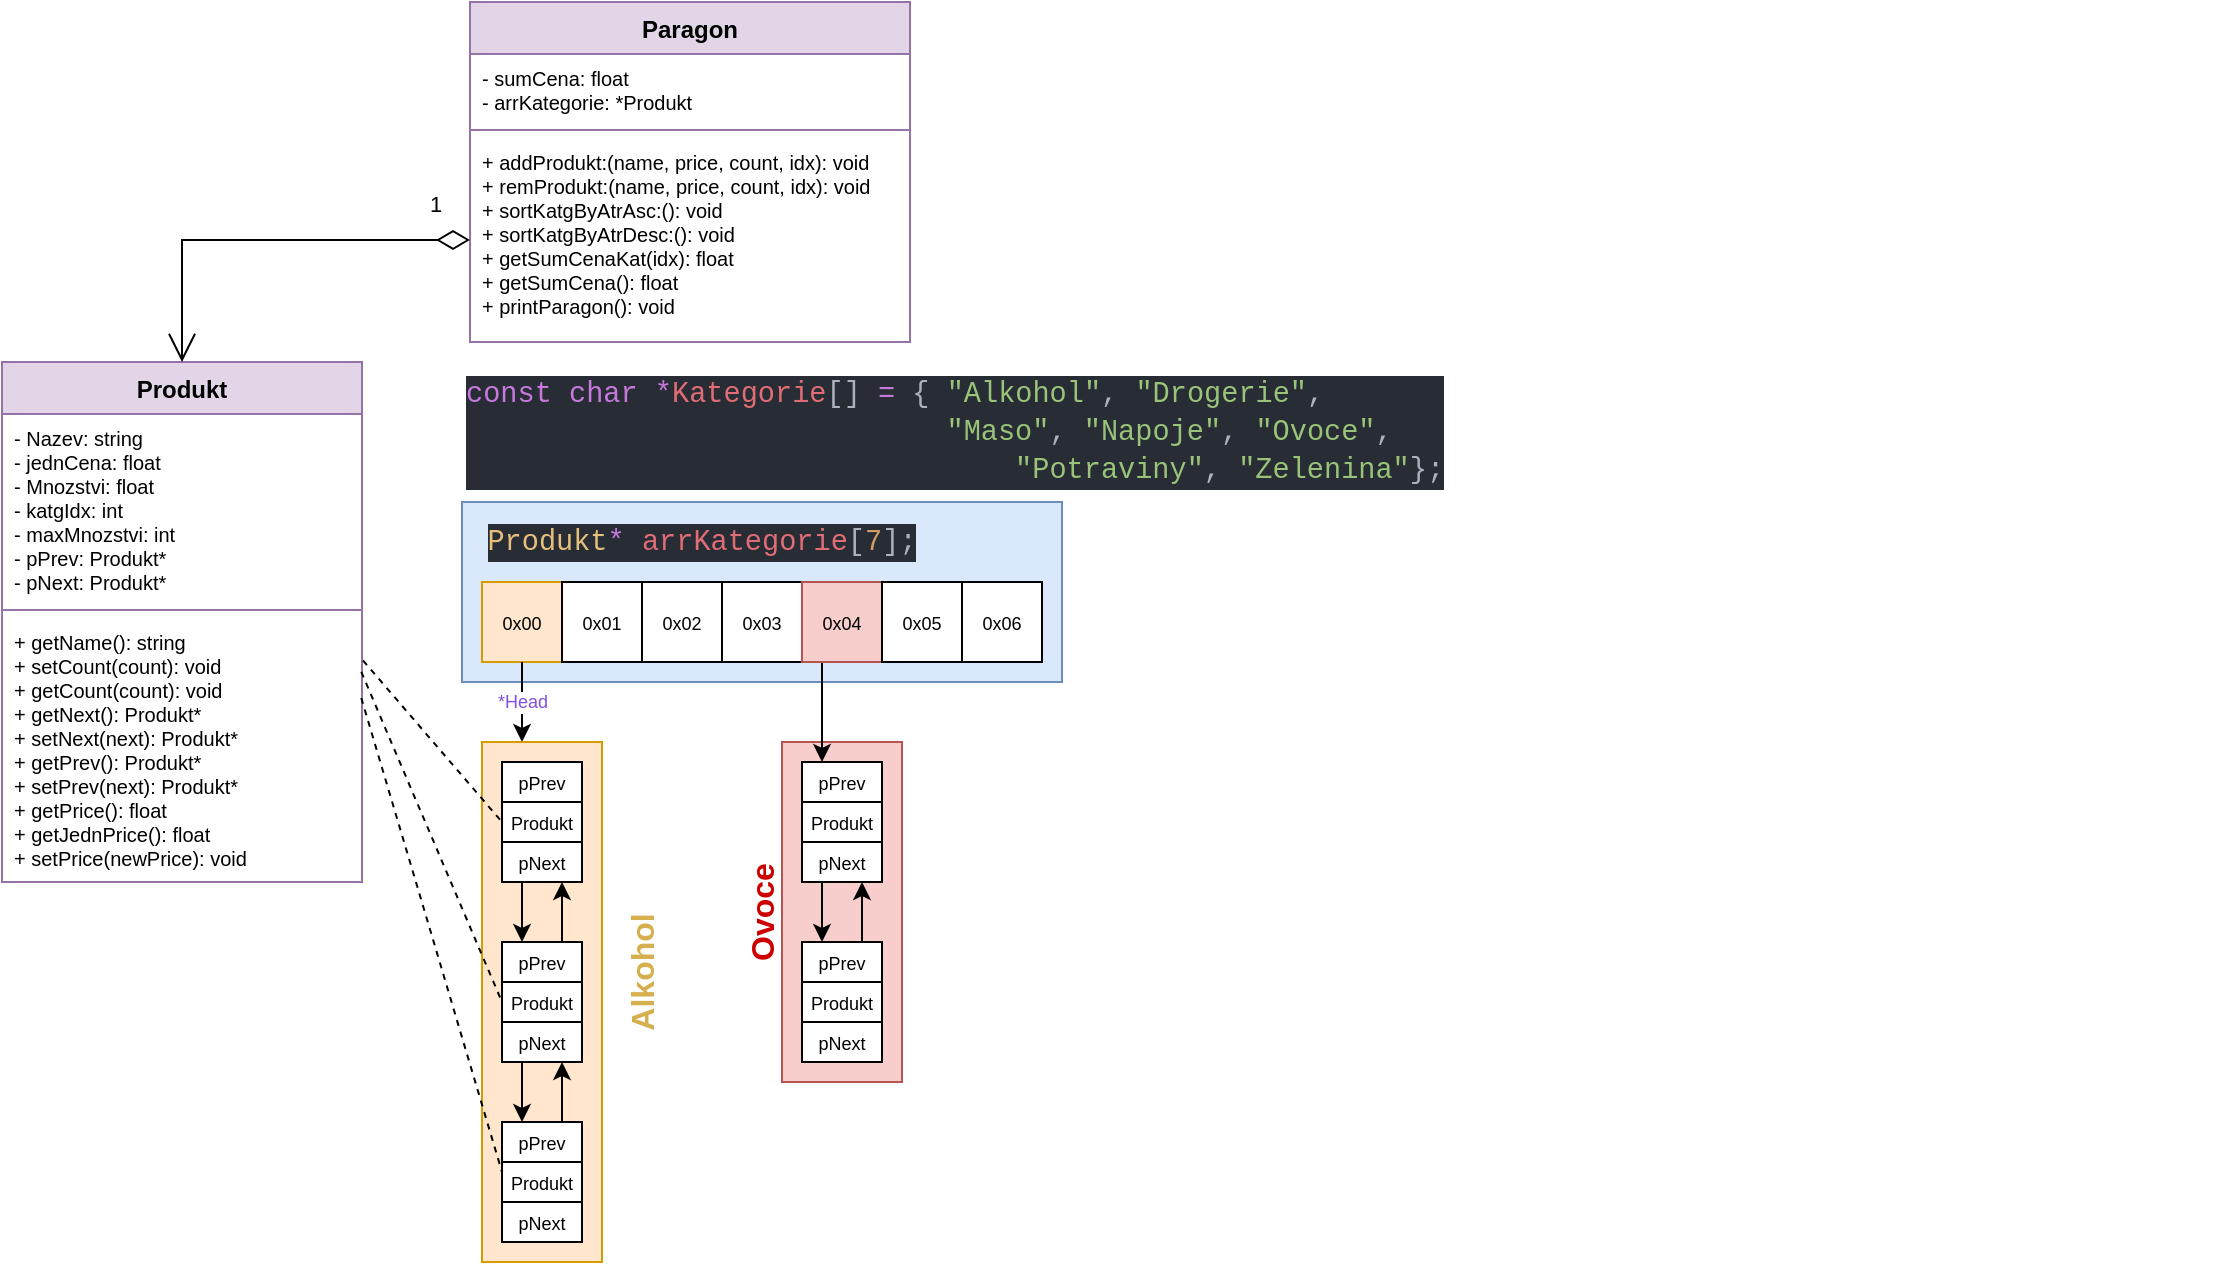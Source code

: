 <mxfile version="20.6.1" type="device"><diagram id="w1BpRzVjmXQjuApl746w" name="Stránka-1"><mxGraphModel dx="2012" dy="655" grid="1" gridSize="10" guides="1" tooltips="1" connect="1" arrows="1" fold="1" page="1" pageScale="1" pageWidth="827" pageHeight="1169" math="0" shadow="0"><root><mxCell id="0"/><mxCell id="1" parent="0"/><mxCell id="PmZrzllTRT7rCiJc2_XU-64" value="" style="rounded=0;whiteSpace=wrap;html=1;fontSize=9;fillColor=#f8cecc;strokeColor=#b85450;" parent="1" vertex="1"><mxGeometry x="350" y="400" width="60" height="170" as="geometry"/></mxCell><mxCell id="PmZrzllTRT7rCiJc2_XU-12" value="" style="rounded=0;whiteSpace=wrap;html=1;fillColor=#dae8fc;strokeColor=#6c8ebf;" parent="1" vertex="1"><mxGeometry x="190" y="280" width="300" height="90" as="geometry"/></mxCell><mxCell id="PmZrzllTRT7rCiJc2_XU-5" value="&lt;font style=&quot;font-size: 9px;&quot;&gt;0x00&lt;/font&gt;" style="rounded=0;whiteSpace=wrap;html=1;fillColor=#ffe6cc;strokeColor=#d79b00;" parent="1" vertex="1"><mxGeometry x="200" y="320" width="40" height="40" as="geometry"/></mxCell><mxCell id="PmZrzllTRT7rCiJc2_XU-13" value="&lt;div style=&quot;color: rgb(171, 178, 191); background-color: rgb(40, 44, 52); font-family: &amp;quot;CaskaydiaCove NF&amp;quot;, Consolas, &amp;quot;Courier New&amp;quot;, monospace; font-size: 14.3px; line-height: 19px;&quot;&gt;&lt;span style=&quot;color: #e5c07b;&quot;&gt;Produkt&lt;/span&gt;&lt;span style=&quot;color: #c678dd;&quot;&gt;*&lt;/span&gt; &lt;span style=&quot;color: #e06c75;&quot;&gt;arrKategorie&lt;/span&gt;[&lt;span style=&quot;color: #d19a66;&quot;&gt;7&lt;/span&gt;];&lt;/div&gt;" style="text;html=1;strokeColor=none;fillColor=none;align=center;verticalAlign=middle;whiteSpace=wrap;rounded=0;fontSize=9;" parent="1" vertex="1"><mxGeometry x="160" y="290" width="300" height="20" as="geometry"/></mxCell><mxCell id="PmZrzllTRT7rCiJc2_XU-14" value="&lt;font style=&quot;font-size: 9px;&quot;&gt;0x01&lt;/font&gt;" style="rounded=0;whiteSpace=wrap;html=1;" parent="1" vertex="1"><mxGeometry x="240" y="320" width="40" height="40" as="geometry"/></mxCell><mxCell id="PmZrzllTRT7rCiJc2_XU-15" value="&lt;font style=&quot;font-size: 9px;&quot;&gt;0x02&lt;/font&gt;" style="rounded=0;whiteSpace=wrap;html=1;" parent="1" vertex="1"><mxGeometry x="280" y="320" width="40" height="40" as="geometry"/></mxCell><mxCell id="PmZrzllTRT7rCiJc2_XU-16" value="&lt;font style=&quot;font-size: 9px;&quot;&gt;0x03&lt;/font&gt;" style="rounded=0;whiteSpace=wrap;html=1;" parent="1" vertex="1"><mxGeometry x="320" y="320" width="40" height="40" as="geometry"/></mxCell><mxCell id="PmZrzllTRT7rCiJc2_XU-61" style="edgeStyle=orthogonalEdgeStyle;rounded=0;orthogonalLoop=1;jettySize=auto;html=1;entryX=0.25;entryY=0;entryDx=0;entryDy=0;fontSize=9;fontColor=#8250df;exitX=0.25;exitY=1;exitDx=0;exitDy=0;" parent="1" source="PmZrzllTRT7rCiJc2_XU-17" target="PmZrzllTRT7rCiJc2_XU-48" edge="1"><mxGeometry relative="1" as="geometry"/></mxCell><mxCell id="PmZrzllTRT7rCiJc2_XU-17" value="&lt;font style=&quot;font-size: 9px;&quot;&gt;0x04&lt;/font&gt;" style="rounded=0;whiteSpace=wrap;html=1;fillColor=#f8cecc;strokeColor=#b85450;" parent="1" vertex="1"><mxGeometry x="360" y="320" width="40" height="40" as="geometry"/></mxCell><mxCell id="PmZrzllTRT7rCiJc2_XU-18" value="&lt;font style=&quot;font-size: 9px;&quot;&gt;0x05&lt;/font&gt;" style="rounded=0;whiteSpace=wrap;html=1;" parent="1" vertex="1"><mxGeometry x="400" y="320" width="40" height="40" as="geometry"/></mxCell><mxCell id="PmZrzllTRT7rCiJc2_XU-19" value="&lt;font style=&quot;font-size: 9px;&quot;&gt;0x06&lt;/font&gt;" style="rounded=0;whiteSpace=wrap;html=1;" parent="1" vertex="1"><mxGeometry x="440" y="320" width="40" height="40" as="geometry"/></mxCell><mxCell id="PmZrzllTRT7rCiJc2_XU-43" value="" style="endArrow=classic;html=1;rounded=0;fontSize=9;fontColor=#8250df;exitX=0.5;exitY=1;exitDx=0;exitDy=0;entryX=0.5;entryY=0;entryDx=0;entryDy=0;" parent="1" source="PmZrzllTRT7rCiJc2_XU-5" edge="1"><mxGeometry relative="1" as="geometry"><mxPoint x="210" y="510" as="sourcePoint"/><mxPoint x="220" y="400.0" as="targetPoint"/></mxGeometry></mxCell><mxCell id="PmZrzllTRT7rCiJc2_XU-44" value="*Head" style="edgeLabel;resizable=0;html=1;align=center;verticalAlign=middle;fontSize=9;fontColor=#8250df;" parent="PmZrzllTRT7rCiJc2_XU-43" connectable="0" vertex="1"><mxGeometry relative="1" as="geometry"/></mxCell><mxCell id="PmZrzllTRT7rCiJc2_XU-45" value="&lt;font style=&quot;font-size: 9px;&quot;&gt;Produkt&lt;/font&gt;" style="rounded=0;whiteSpace=wrap;html=1;" parent="1" vertex="1"><mxGeometry x="360" y="430" width="40" height="20" as="geometry"/></mxCell><mxCell id="PmZrzllTRT7rCiJc2_XU-46" style="edgeStyle=orthogonalEdgeStyle;rounded=0;orthogonalLoop=1;jettySize=auto;html=1;exitX=0.5;exitY=1;exitDx=0;exitDy=0;fontSize=9;fontColor=#8250df;" parent="1" source="PmZrzllTRT7rCiJc2_XU-45" target="PmZrzllTRT7rCiJc2_XU-45" edge="1"><mxGeometry relative="1" as="geometry"/></mxCell><mxCell id="PmZrzllTRT7rCiJc2_XU-55" style="edgeStyle=orthogonalEdgeStyle;rounded=0;orthogonalLoop=1;jettySize=auto;html=1;entryX=0.25;entryY=0;entryDx=0;entryDy=0;fontSize=9;fontColor=#8250df;exitX=0.25;exitY=1;exitDx=0;exitDy=0;" parent="1" source="PmZrzllTRT7rCiJc2_XU-47" target="PmZrzllTRT7rCiJc2_XU-52" edge="1"><mxGeometry relative="1" as="geometry"/></mxCell><mxCell id="PmZrzllTRT7rCiJc2_XU-47" value="&lt;font style=&quot;font-size: 9px;&quot;&gt;pNext&lt;/font&gt;" style="rounded=0;whiteSpace=wrap;html=1;" parent="1" vertex="1"><mxGeometry x="360" y="450" width="40" height="20" as="geometry"/></mxCell><mxCell id="PmZrzllTRT7rCiJc2_XU-48" value="&lt;font style=&quot;font-size: 9px;&quot;&gt;pPrev&lt;/font&gt;" style="rounded=0;whiteSpace=wrap;html=1;" parent="1" vertex="1"><mxGeometry x="360" y="410" width="40" height="20" as="geometry"/></mxCell><mxCell id="PmZrzllTRT7rCiJc2_XU-49" value="&lt;font style=&quot;font-size: 9px;&quot;&gt;Produkt&lt;/font&gt;" style="rounded=0;whiteSpace=wrap;html=1;" parent="1" vertex="1"><mxGeometry x="360" y="520" width="40" height="20" as="geometry"/></mxCell><mxCell id="PmZrzllTRT7rCiJc2_XU-50" style="edgeStyle=orthogonalEdgeStyle;rounded=0;orthogonalLoop=1;jettySize=auto;html=1;exitX=0.5;exitY=1;exitDx=0;exitDy=0;fontSize=9;fontColor=#8250df;" parent="1" source="PmZrzllTRT7rCiJc2_XU-49" target="PmZrzllTRT7rCiJc2_XU-49" edge="1"><mxGeometry relative="1" as="geometry"/></mxCell><mxCell id="PmZrzllTRT7rCiJc2_XU-51" value="&lt;font style=&quot;font-size: 9px;&quot;&gt;pNext&lt;/font&gt;" style="rounded=0;whiteSpace=wrap;html=1;" parent="1" vertex="1"><mxGeometry x="360" y="540" width="40" height="20" as="geometry"/></mxCell><mxCell id="PmZrzllTRT7rCiJc2_XU-56" style="edgeStyle=orthogonalEdgeStyle;rounded=0;orthogonalLoop=1;jettySize=auto;html=1;entryX=0.75;entryY=1;entryDx=0;entryDy=0;fontSize=9;fontColor=#8250df;exitX=0.75;exitY=0;exitDx=0;exitDy=0;" parent="1" source="PmZrzllTRT7rCiJc2_XU-52" target="PmZrzllTRT7rCiJc2_XU-47" edge="1"><mxGeometry relative="1" as="geometry"/></mxCell><mxCell id="PmZrzllTRT7rCiJc2_XU-52" value="&lt;font style=&quot;font-size: 9px;&quot;&gt;pPrev&lt;/font&gt;" style="rounded=0;whiteSpace=wrap;html=1;" parent="1" vertex="1"><mxGeometry x="360" y="500" width="40" height="20" as="geometry"/></mxCell><mxCell id="WIv5ynK2gD3QLk-U7zDh-7" value="Produkt" style="swimlane;fontStyle=1;align=center;verticalAlign=top;childLayout=stackLayout;horizontal=1;startSize=26;horizontalStack=0;resizeParent=1;resizeParentMax=0;resizeLast=0;collapsible=1;marginBottom=0;fillColor=#e1d5e7;strokeColor=#9673a6;" parent="1" vertex="1"><mxGeometry x="-40" y="210" width="180" height="260" as="geometry"/></mxCell><mxCell id="WIv5ynK2gD3QLk-U7zDh-8" value="- Nazev: string&#10;- jednCena: float&#10;- Mnozstvi: float&#10;- katgIdx: int&#10;- maxMnozstvi: int&#10;- pPrev: Produkt*&#10;- pNext: Produkt*" style="text;strokeColor=none;fillColor=none;align=left;verticalAlign=top;spacingLeft=4;spacingRight=4;overflow=hidden;rotatable=0;points=[[0,0.5],[1,0.5]];portConstraint=eastwest;fontSize=10;" parent="WIv5ynK2gD3QLk-U7zDh-7" vertex="1"><mxGeometry y="26" width="180" height="94" as="geometry"/></mxCell><mxCell id="WIv5ynK2gD3QLk-U7zDh-9" value="" style="line;strokeWidth=1;fillColor=none;align=left;verticalAlign=middle;spacingTop=-1;spacingLeft=3;spacingRight=3;rotatable=0;labelPosition=right;points=[];portConstraint=eastwest;strokeColor=inherit;" parent="WIv5ynK2gD3QLk-U7zDh-7" vertex="1"><mxGeometry y="120" width="180" height="8" as="geometry"/></mxCell><mxCell id="WIv5ynK2gD3QLk-U7zDh-10" value="+ getName(): string&#10;+ setCount(count): void&#10;+ getCount(count): void&#10;+ getNext(): Produkt*&#10;+ setNext(next): Produkt*&#10;+ getPrev(): Produkt*&#10;+ setPrev(next): Produkt*&#10;+ getPrice(): float&#10;+ getJednPrice(): float&#10;+ setPrice(newPrice): void" style="text;strokeColor=none;fillColor=none;align=left;verticalAlign=top;spacingLeft=4;spacingRight=4;overflow=hidden;rotatable=0;points=[[0,0.5],[1,0.5]];portConstraint=eastwest;fontSize=10;" parent="WIv5ynK2gD3QLk-U7zDh-7" vertex="1"><mxGeometry y="128" width="180" height="132" as="geometry"/></mxCell><mxCell id="WIv5ynK2gD3QLk-U7zDh-11" value="Paragon" style="swimlane;fontStyle=1;align=center;verticalAlign=top;childLayout=stackLayout;horizontal=1;startSize=26;horizontalStack=0;resizeParent=1;resizeParentMax=0;resizeLast=0;collapsible=1;marginBottom=0;fillColor=#e1d5e7;strokeColor=#9673a6;" parent="1" vertex="1"><mxGeometry x="194" y="30" width="220" height="170" as="geometry"/></mxCell><mxCell id="WIv5ynK2gD3QLk-U7zDh-12" value="- sumCena: float&#10;- arrKategorie: *Produkt" style="text;strokeColor=none;fillColor=none;align=left;verticalAlign=top;spacingLeft=4;spacingRight=4;overflow=hidden;rotatable=0;points=[[0,0.5],[1,0.5]];portConstraint=eastwest;fontSize=10;" parent="WIv5ynK2gD3QLk-U7zDh-11" vertex="1"><mxGeometry y="26" width="220" height="34" as="geometry"/></mxCell><mxCell id="WIv5ynK2gD3QLk-U7zDh-13" value="" style="line;strokeWidth=1;fillColor=none;align=left;verticalAlign=middle;spacingTop=-1;spacingLeft=3;spacingRight=3;rotatable=0;labelPosition=right;points=[];portConstraint=eastwest;strokeColor=inherit;" parent="WIv5ynK2gD3QLk-U7zDh-11" vertex="1"><mxGeometry y="60" width="220" height="8" as="geometry"/></mxCell><mxCell id="WIv5ynK2gD3QLk-U7zDh-14" value="+ addProdukt:(name, price, count, idx): void&#10;+ remProdukt:(name, price, count, idx): void&#10;+ sortKatgByAtrAsc:(): void&#10;+ sortKatgByAtrDesc:(): void&#10;+ getSumCenaKat(idx): float&#10;+ getSumCena(): float&#10;+ printParagon(): void" style="text;strokeColor=none;fillColor=none;align=left;verticalAlign=top;spacingLeft=4;spacingRight=4;overflow=hidden;rotatable=0;points=[[0,0.5],[1,0.5]];portConstraint=eastwest;fontSize=10;" parent="WIv5ynK2gD3QLk-U7zDh-11" vertex="1"><mxGeometry y="68" width="220" height="102" as="geometry"/></mxCell><mxCell id="LmmyOls-eoVd1P4K7I83-13" value="" style="rounded=0;whiteSpace=wrap;html=1;fontSize=9;fillColor=#ffe6cc;strokeColor=#d79b00;" parent="1" vertex="1"><mxGeometry x="200" y="400" width="60" height="260" as="geometry"/></mxCell><mxCell id="LmmyOls-eoVd1P4K7I83-14" value="&lt;font style=&quot;font-size: 9px;&quot;&gt;Produkt&lt;/font&gt;" style="rounded=0;whiteSpace=wrap;html=1;" parent="1" vertex="1"><mxGeometry x="210" y="430" width="40" height="20" as="geometry"/></mxCell><mxCell id="LmmyOls-eoVd1P4K7I83-15" style="edgeStyle=orthogonalEdgeStyle;rounded=0;orthogonalLoop=1;jettySize=auto;html=1;exitX=0.5;exitY=1;exitDx=0;exitDy=0;fontSize=9;fontColor=#8250df;" parent="1" source="LmmyOls-eoVd1P4K7I83-14" target="LmmyOls-eoVd1P4K7I83-14" edge="1"><mxGeometry relative="1" as="geometry"/></mxCell><mxCell id="LmmyOls-eoVd1P4K7I83-16" style="edgeStyle=orthogonalEdgeStyle;rounded=0;orthogonalLoop=1;jettySize=auto;html=1;entryX=0.25;entryY=0;entryDx=0;entryDy=0;fontSize=9;fontColor=#8250df;exitX=0.25;exitY=1;exitDx=0;exitDy=0;" parent="1" source="LmmyOls-eoVd1P4K7I83-17" target="LmmyOls-eoVd1P4K7I83-23" edge="1"><mxGeometry relative="1" as="geometry"/></mxCell><mxCell id="LmmyOls-eoVd1P4K7I83-17" value="&lt;font style=&quot;font-size: 9px;&quot;&gt;pNext&lt;/font&gt;" style="rounded=0;whiteSpace=wrap;html=1;" parent="1" vertex="1"><mxGeometry x="210" y="450" width="40" height="20" as="geometry"/></mxCell><mxCell id="LmmyOls-eoVd1P4K7I83-18" value="&lt;font style=&quot;font-size: 9px;&quot;&gt;pPrev&lt;/font&gt;" style="rounded=0;whiteSpace=wrap;html=1;" parent="1" vertex="1"><mxGeometry x="210" y="410" width="40" height="20" as="geometry"/></mxCell><mxCell id="LmmyOls-eoVd1P4K7I83-19" value="&lt;font style=&quot;font-size: 9px;&quot;&gt;Produkt&lt;/font&gt;" style="rounded=0;whiteSpace=wrap;html=1;" parent="1" vertex="1"><mxGeometry x="210" y="520" width="40" height="20" as="geometry"/></mxCell><mxCell id="LmmyOls-eoVd1P4K7I83-20" style="edgeStyle=orthogonalEdgeStyle;rounded=0;orthogonalLoop=1;jettySize=auto;html=1;exitX=0.5;exitY=1;exitDx=0;exitDy=0;fontSize=9;fontColor=#8250df;" parent="1" source="LmmyOls-eoVd1P4K7I83-19" target="LmmyOls-eoVd1P4K7I83-19" edge="1"><mxGeometry relative="1" as="geometry"/></mxCell><mxCell id="LmmyOls-eoVd1P4K7I83-21" value="&lt;font style=&quot;font-size: 9px;&quot;&gt;pNext&lt;/font&gt;" style="rounded=0;whiteSpace=wrap;html=1;" parent="1" vertex="1"><mxGeometry x="210" y="540" width="40" height="20" as="geometry"/></mxCell><mxCell id="LmmyOls-eoVd1P4K7I83-22" style="edgeStyle=orthogonalEdgeStyle;rounded=0;orthogonalLoop=1;jettySize=auto;html=1;entryX=0.75;entryY=1;entryDx=0;entryDy=0;fontSize=9;fontColor=#8250df;exitX=0.75;exitY=0;exitDx=0;exitDy=0;" parent="1" source="LmmyOls-eoVd1P4K7I83-23" target="LmmyOls-eoVd1P4K7I83-17" edge="1"><mxGeometry relative="1" as="geometry"/></mxCell><mxCell id="LmmyOls-eoVd1P4K7I83-23" value="&lt;font style=&quot;font-size: 9px;&quot;&gt;pPrev&lt;/font&gt;" style="rounded=0;whiteSpace=wrap;html=1;" parent="1" vertex="1"><mxGeometry x="210" y="500" width="40" height="20" as="geometry"/></mxCell><mxCell id="LmmyOls-eoVd1P4K7I83-24" style="edgeStyle=orthogonalEdgeStyle;rounded=0;orthogonalLoop=1;jettySize=auto;html=1;entryX=0.25;entryY=0;entryDx=0;entryDy=0;fontSize=9;fontColor=#8250df;exitX=0.25;exitY=1;exitDx=0;exitDy=0;" parent="1" target="LmmyOls-eoVd1P4K7I83-29" edge="1"><mxGeometry relative="1" as="geometry"><mxPoint x="220" y="560.0" as="sourcePoint"/></mxGeometry></mxCell><mxCell id="LmmyOls-eoVd1P4K7I83-25" value="&lt;font style=&quot;font-size: 9px;&quot;&gt;Produkt&lt;/font&gt;" style="rounded=0;whiteSpace=wrap;html=1;" parent="1" vertex="1"><mxGeometry x="210" y="610" width="40" height="20" as="geometry"/></mxCell><mxCell id="LmmyOls-eoVd1P4K7I83-26" style="edgeStyle=orthogonalEdgeStyle;rounded=0;orthogonalLoop=1;jettySize=auto;html=1;exitX=0.5;exitY=1;exitDx=0;exitDy=0;fontSize=9;fontColor=#8250df;" parent="1" source="LmmyOls-eoVd1P4K7I83-25" target="LmmyOls-eoVd1P4K7I83-25" edge="1"><mxGeometry relative="1" as="geometry"/></mxCell><mxCell id="LmmyOls-eoVd1P4K7I83-27" value="&lt;font style=&quot;font-size: 9px;&quot;&gt;pNext&lt;/font&gt;" style="rounded=0;whiteSpace=wrap;html=1;" parent="1" vertex="1"><mxGeometry x="210" y="630" width="40" height="20" as="geometry"/></mxCell><mxCell id="LmmyOls-eoVd1P4K7I83-28" style="edgeStyle=orthogonalEdgeStyle;rounded=0;orthogonalLoop=1;jettySize=auto;html=1;entryX=0.75;entryY=1;entryDx=0;entryDy=0;fontSize=9;fontColor=#8250df;exitX=0.75;exitY=0;exitDx=0;exitDy=0;" parent="1" source="LmmyOls-eoVd1P4K7I83-29" edge="1"><mxGeometry relative="1" as="geometry"><mxPoint x="240" y="560.0" as="targetPoint"/></mxGeometry></mxCell><mxCell id="LmmyOls-eoVd1P4K7I83-29" value="&lt;font style=&quot;font-size: 9px;&quot;&gt;pPrev&lt;/font&gt;" style="rounded=0;whiteSpace=wrap;html=1;" parent="1" vertex="1"><mxGeometry x="210" y="590" width="40" height="20" as="geometry"/></mxCell><mxCell id="LmmyOls-eoVd1P4K7I83-34" value="1" style="endArrow=open;html=1;endSize=12;startArrow=diamondThin;startSize=14;startFill=0;edgeStyle=orthogonalEdgeStyle;align=left;verticalAlign=bottom;rounded=0;entryX=0.5;entryY=0;entryDx=0;entryDy=0;" parent="1" source="WIv5ynK2gD3QLk-U7zDh-14" target="WIv5ynK2gD3QLk-U7zDh-7" edge="1"><mxGeometry x="-0.779" y="-9" relative="1" as="geometry"><mxPoint x="200" y="360" as="sourcePoint"/><mxPoint x="360" y="360" as="targetPoint"/><mxPoint as="offset"/></mxGeometry></mxCell><mxCell id="LmmyOls-eoVd1P4K7I83-35" value="" style="endArrow=none;dashed=1;html=1;rounded=0;exitX=1.003;exitY=0.161;exitDx=0;exitDy=0;exitPerimeter=0;entryX=0;entryY=0.5;entryDx=0;entryDy=0;" parent="1" source="WIv5ynK2gD3QLk-U7zDh-10" target="LmmyOls-eoVd1P4K7I83-14" edge="1"><mxGeometry width="50" height="50" relative="1" as="geometry"><mxPoint x="250" y="390" as="sourcePoint"/><mxPoint x="300" y="340" as="targetPoint"/><Array as="points"/></mxGeometry></mxCell><mxCell id="LmmyOls-eoVd1P4K7I83-37" value="&lt;font color=&quot;#d6af4f&quot; style=&quot;font-size: 16px;&quot;&gt;&lt;b style=&quot;&quot;&gt;Alkohol&lt;/b&gt;&lt;/font&gt;" style="text;html=1;strokeColor=none;fillColor=none;align=center;verticalAlign=middle;whiteSpace=wrap;rounded=0;rotation=270;" parent="1" vertex="1"><mxGeometry x="250" y="500" width="60" height="30" as="geometry"/></mxCell><mxCell id="LmmyOls-eoVd1P4K7I83-40" value="&lt;font color=&quot;#cc0000&quot; style=&quot;font-size: 16px;&quot;&gt;&lt;b style=&quot;&quot;&gt;Ovoce&lt;/b&gt;&lt;/font&gt;" style="text;html=1;strokeColor=none;fillColor=none;align=center;verticalAlign=middle;whiteSpace=wrap;rounded=0;rotation=270;" parent="1" vertex="1"><mxGeometry x="310" y="470" width="60" height="30" as="geometry"/></mxCell><mxCell id="zen_AeBj9AhNjnNEIN0Z-1" value="&lt;div style=&quot;color: rgb(171, 178, 191); background-color: rgb(40, 44, 52); font-family: &amp;quot;CaskaydiaCove NF&amp;quot;, Consolas, &amp;quot;Courier New&amp;quot;, monospace; font-size: 14.3px; line-height: 19px;&quot;&gt;&lt;span style=&quot;color: #c678dd;&quot;&gt;const&lt;/span&gt; &lt;span style=&quot;color: #c678dd;&quot;&gt;char&lt;/span&gt; &lt;span style=&quot;color: #c678dd;&quot;&gt;*&lt;/span&gt;&lt;span style=&quot;color: #e06c75;&quot;&gt;Kategorie&lt;/span&gt;[] &lt;span style=&quot;color: #c678dd;&quot;&gt;=&lt;/span&gt; { &lt;span style=&quot;color: #98c379;&quot;&gt;&quot;Alkohol&quot;&lt;/span&gt;, &lt;span style=&quot;color: #98c379;&quot;&gt;&quot;Drogerie&quot;&lt;/span&gt;,&lt;/div&gt;&lt;div style=&quot;color: rgb(171, 178, 191); background-color: rgb(40, 44, 52); font-family: &amp;quot;CaskaydiaCove NF&amp;quot;, Consolas, &amp;quot;Courier New&amp;quot;, monospace; font-size: 14.3px; line-height: 19px;&quot;&gt;&lt;span style=&quot;color: #98c379;&quot;&gt;&lt;span style=&quot;white-space: pre;&quot;&gt;&#9;&lt;/span&gt;&lt;span style=&quot;white-space: pre;&quot;&gt;&#9;&lt;/span&gt;&lt;span style=&quot;white-space: pre;&quot;&gt;&#9;&lt;/span&gt;&amp;nbsp; &amp;nbsp; &quot;Maso&quot;&lt;/span&gt;,&amp;nbsp;&lt;span style=&quot;font-size: 14.3px; color: rgb(152, 195, 121);&quot;&gt;&quot;Napoje&quot;&lt;/span&gt;&lt;span style=&quot;font-size: 14.3px;&quot;&gt;, &lt;/span&gt;&lt;span style=&quot;font-size: 14.3px; color: rgb(152, 195, 121);&quot;&gt;&quot;Ovoce&quot;&lt;/span&gt;&lt;span style=&quot;font-size: 14.3px;&quot;&gt;,&lt;/span&gt;&lt;/div&gt;&lt;div style=&quot;color: rgb(171, 178, 191); background-color: rgb(40, 44, 52); font-family: &amp;quot;CaskaydiaCove NF&amp;quot;, Consolas, &amp;quot;Courier New&amp;quot;, monospace; font-size: 14.3px; line-height: 19px;&quot;&gt;&lt;span style=&quot;font-size: 14.3px; color: rgb(152, 195, 121);&quot;&gt;&lt;span style=&quot;white-space: pre;&quot;&gt;&#9;&lt;/span&gt;&lt;span style=&quot;white-space: pre;&quot;&gt;&#9;&lt;/span&gt;&lt;span style=&quot;white-space: pre;&quot;&gt;&#9;&lt;/span&gt;&lt;span style=&quot;white-space: pre;&quot;&gt;&#9;&lt;/span&gt;&quot;Potraviny&quot;&lt;/span&gt;&lt;span style=&quot;font-size: 14.3px;&quot;&gt;, &lt;/span&gt;&lt;span style=&quot;font-size: 14.3px; color: rgb(152, 195, 121);&quot;&gt;&quot;Zelenina&quot;&lt;/span&gt;&lt;span style=&quot;font-size: 14.3px;&quot;&gt;};&lt;/span&gt;&lt;/div&gt;" style="text;whiteSpace=wrap;html=1;" parent="1" vertex="1"><mxGeometry x="190" y="210" width="880" height="30" as="geometry"/></mxCell><mxCell id="zen_AeBj9AhNjnNEIN0Z-2" value="" style="endArrow=none;dashed=1;html=1;rounded=0;exitX=0.998;exitY=0.204;exitDx=0;exitDy=0;exitPerimeter=0;entryX=0;entryY=0.5;entryDx=0;entryDy=0;" parent="1" source="WIv5ynK2gD3QLk-U7zDh-10" target="LmmyOls-eoVd1P4K7I83-19" edge="1"><mxGeometry width="50" height="50" relative="1" as="geometry"><mxPoint x="150.54" y="369.252" as="sourcePoint"/><mxPoint x="220" y="450.0" as="targetPoint"/><Array as="points"/></mxGeometry></mxCell><mxCell id="zen_AeBj9AhNjnNEIN0Z-3" value="" style="endArrow=none;dashed=1;html=1;rounded=0;exitX=0.998;exitY=0.303;exitDx=0;exitDy=0;exitPerimeter=0;entryX=0;entryY=0.25;entryDx=0;entryDy=0;" parent="1" source="WIv5ynK2gD3QLk-U7zDh-10" target="LmmyOls-eoVd1P4K7I83-25" edge="1"><mxGeometry width="50" height="50" relative="1" as="geometry"><mxPoint x="149.64" y="374.928" as="sourcePoint"/><mxPoint x="220" y="540" as="targetPoint"/><Array as="points"/></mxGeometry></mxCell></root></mxGraphModel></diagram></mxfile>